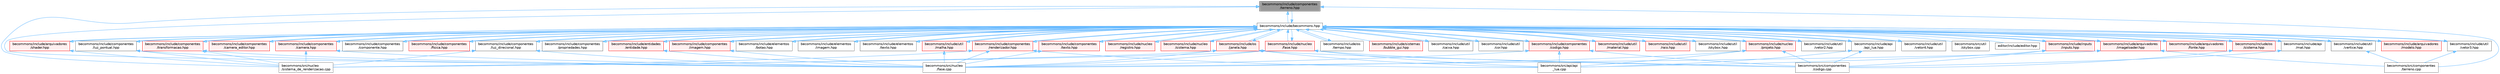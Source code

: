 digraph "becommons/include/componentes/terreno.hpp"
{
 // LATEX_PDF_SIZE
  bgcolor="transparent";
  edge [fontname=Helvetica,fontsize=10,labelfontname=Helvetica,labelfontsize=10];
  node [fontname=Helvetica,fontsize=10,shape=box,height=0.2,width=0.4];
  Node1 [id="Node000001",label="becommons/include/componentes\l/terreno.hpp",height=0.2,width=0.4,color="gray40", fillcolor="grey60", style="filled", fontcolor="black",tooltip=" "];
  Node1 -> Node2 [id="edge1_Node000001_Node000002",dir="back",color="steelblue1",style="solid",tooltip=" "];
  Node2 [id="Node000002",label="becommons/include/becommons.hpp",height=0.2,width=0.4,color="grey40", fillcolor="white", style="filled",URL="$becommons_8hpp.html",tooltip=" "];
  Node2 -> Node3 [id="edge2_Node000002_Node000003",dir="back",color="steelblue1",style="solid",tooltip=" "];
  Node3 [id="Node000003",label="becommons/include/api\l/api_lua.hpp",height=0.2,width=0.4,color="grey40", fillcolor="white", style="filled",URL="$api__lua_8hpp.html",tooltip="Gerencia a configuração do luabridge para api lua."];
  Node3 -> Node2 [id="edge3_Node000003_Node000002",dir="back",color="steelblue1",style="solid",tooltip=" "];
  Node3 -> Node4 [id="edge4_Node000003_Node000004",dir="back",color="steelblue1",style="solid",tooltip=" "];
  Node4 [id="Node000004",label="becommons/src/api/api\l_lua.cpp",height=0.2,width=0.4,color="grey40", fillcolor="white", style="filled",URL="$api__lua_8cpp.html",tooltip=" "];
  Node3 -> Node5 [id="edge5_Node000003_Node000005",dir="back",color="steelblue1",style="solid",tooltip=" "];
  Node5 [id="Node000005",label="becommons/src/componentes\l/codigo.cpp",height=0.2,width=0.4,color="grey40", fillcolor="white", style="filled",URL="$codigo_8cpp.html",tooltip=" "];
  Node2 -> Node6 [id="edge6_Node000002_Node000006",dir="back",color="steelblue1",style="solid",tooltip=" "];
  Node6 [id="Node000006",label="becommons/include/api\l/mat.hpp",height=0.2,width=0.4,color="grey40", fillcolor="white", style="filled",URL="$mat_8hpp.html",tooltip="Gerencia funçoes matemáticas."];
  Node6 -> Node2 [id="edge7_Node000006_Node000002",dir="back",color="steelblue1",style="solid",tooltip=" "];
  Node6 -> Node5 [id="edge8_Node000006_Node000005",dir="back",color="steelblue1",style="solid",tooltip=" "];
  Node2 -> Node7 [id="edge9_Node000002_Node000007",dir="back",color="steelblue1",style="solid",tooltip=" "];
  Node7 [id="Node000007",label="becommons/include/arquivadores\l/fonte.hpp",height=0.2,width=0.4,color="red", fillcolor="#FFF0F0", style="filled",URL="$fonte_8hpp.html",tooltip="Define estruturas básicas para renderização de textos."];
  Node7 -> Node2 [id="edge10_Node000007_Node000002",dir="back",color="steelblue1",style="solid",tooltip=" "];
  Node2 -> Node11 [id="edge11_Node000002_Node000011",dir="back",color="steelblue1",style="solid",tooltip=" "];
  Node11 [id="Node000011",label="becommons/include/arquivadores\l/imageloader.hpp",height=0.2,width=0.4,color="red", fillcolor="#FFF0F0", style="filled",URL="$imageloader_8hpp.html",tooltip="Gerencia as imagems/texturas carregadas na engine."];
  Node11 -> Node2 [id="edge12_Node000011_Node000002",dir="back",color="steelblue1",style="solid",tooltip=" "];
  Node11 -> Node14 [id="edge13_Node000011_Node000014",dir="back",color="steelblue1",style="solid",tooltip=" "];
  Node14 [id="Node000014",label="becommons/src/componentes\l/terreno.cpp",height=0.2,width=0.4,color="grey40", fillcolor="white", style="filled",URL="$terreno_8cpp.html",tooltip=" "];
  Node11 -> Node15 [id="edge14_Node000011_Node000015",dir="back",color="steelblue1",style="solid",tooltip=" "];
  Node15 [id="Node000015",label="becommons/src/nucleo\l/fase.cpp",height=0.2,width=0.4,color="grey40", fillcolor="white", style="filled",URL="$fase_8cpp.html",tooltip=" "];
  Node2 -> Node16 [id="edge15_Node000002_Node000016",dir="back",color="steelblue1",style="solid",tooltip=" "];
  Node16 [id="Node000016",label="becommons/include/arquivadores\l/modelo.hpp",height=0.2,width=0.4,color="red", fillcolor="#FFF0F0", style="filled",URL="$modelo_8hpp.html",tooltip="Carrega um modelo usando a biblioteca assimp com base em um diretório."];
  Node16 -> Node2 [id="edge16_Node000016_Node000002",dir="back",color="steelblue1",style="solid",tooltip=" "];
  Node2 -> Node17 [id="edge17_Node000002_Node000017",dir="back",color="steelblue1",style="solid",tooltip=" "];
  Node17 [id="Node000017",label="becommons/include/arquivadores\l/shader.hpp",height=0.2,width=0.4,color="red", fillcolor="#FFF0F0", style="filled",URL="$shader_8hpp.html",tooltip="Gerencia os shaders GLSL."];
  Node17 -> Node2 [id="edge18_Node000017_Node000002",dir="back",color="steelblue1",style="solid",tooltip=" "];
  Node17 -> Node22 [id="edge19_Node000017_Node000022",dir="back",color="steelblue1",style="solid",tooltip=" "];
  Node22 [id="Node000022",label="becommons/src/nucleo\l/sistema_de_renderizacao.cpp",height=0.2,width=0.4,color="grey40", fillcolor="white", style="filled",URL="$sistema__de__renderizacao_8cpp.html",tooltip=" "];
  Node2 -> Node23 [id="edge20_Node000002_Node000023",dir="back",color="steelblue1",style="solid",tooltip=" "];
  Node23 [id="Node000023",label="becommons/include/componentes\l/camera.hpp",height=0.2,width=0.4,color="red", fillcolor="#FFF0F0", style="filled",URL="$camera_8hpp.html",tooltip="Estrutura básica de câmera."];
  Node23 -> Node2 [id="edge21_Node000023_Node000002",dir="back",color="steelblue1",style="solid",tooltip=" "];
  Node23 -> Node15 [id="edge22_Node000023_Node000015",dir="back",color="steelblue1",style="solid",tooltip=" "];
  Node23 -> Node22 [id="edge23_Node000023_Node000022",dir="back",color="steelblue1",style="solid",tooltip=" "];
  Node2 -> Node26 [id="edge24_Node000002_Node000026",dir="back",color="steelblue1",style="solid",tooltip=" "];
  Node26 [id="Node000026",label="becommons/include/componentes\l/camera_editor.hpp",height=0.2,width=0.4,color="red", fillcolor="#FFF0F0", style="filled",URL="$camera__editor_8hpp.html",tooltip=" "];
  Node26 -> Node2 [id="edge25_Node000026_Node000002",dir="back",color="steelblue1",style="solid",tooltip=" "];
  Node2 -> Node31 [id="edge26_Node000002_Node000031",dir="back",color="steelblue1",style="solid",tooltip=" "];
  Node31 [id="Node000031",label="becommons/include/componentes\l/codigo.hpp",height=0.2,width=0.4,color="red", fillcolor="#FFF0F0", style="filled",URL="$codigo_8hpp.html",tooltip="Componente de código para entidades ECS."];
  Node31 -> Node2 [id="edge27_Node000031_Node000002",dir="back",color="steelblue1",style="solid",tooltip=" "];
  Node31 -> Node4 [id="edge28_Node000031_Node000004",dir="back",color="steelblue1",style="solid",tooltip=" "];
  Node31 -> Node5 [id="edge29_Node000031_Node000005",dir="back",color="steelblue1",style="solid",tooltip=" "];
  Node31 -> Node15 [id="edge30_Node000031_Node000015",dir="back",color="steelblue1",style="solid",tooltip=" "];
  Node2 -> Node33 [id="edge31_Node000002_Node000033",dir="back",color="steelblue1",style="solid",tooltip=" "];
  Node33 [id="Node000033",label="becommons/include/componentes\l/componente.hpp",height=0.2,width=0.4,color="grey40", fillcolor="white", style="filled",URL="$componente_8hpp.html",tooltip="Estrutura base para componetes."];
  Node33 -> Node2 [id="edge32_Node000033_Node000002",dir="back",color="steelblue1",style="solid",tooltip=" "];
  Node2 -> Node34 [id="edge33_Node000002_Node000034",dir="back",color="steelblue1",style="solid",tooltip=" "];
  Node34 [id="Node000034",label="becommons/include/componentes\l/fisica.hpp",height=0.2,width=0.4,color="red", fillcolor="#FFF0F0", style="filled",URL="$fisica_8hpp.html",tooltip="Componente de física para entidades ECS."];
  Node34 -> Node2 [id="edge34_Node000034_Node000002",dir="back",color="steelblue1",style="solid",tooltip=" "];
  Node2 -> Node37 [id="edge35_Node000002_Node000037",dir="back",color="steelblue1",style="solid",tooltip=" "];
  Node37 [id="Node000037",label="becommons/include/componentes\l/imagem.hpp",height=0.2,width=0.4,color="red", fillcolor="#FFF0F0", style="filled",URL="$componentes_2imagem_8hpp.html",tooltip=" "];
  Node37 -> Node2 [id="edge36_Node000037_Node000002",dir="back",color="steelblue1",style="solid",tooltip=" "];
  Node37 -> Node15 [id="edge37_Node000037_Node000015",dir="back",color="steelblue1",style="solid",tooltip=" "];
  Node2 -> Node38 [id="edge38_Node000002_Node000038",dir="back",color="steelblue1",style="solid",tooltip=" "];
  Node38 [id="Node000038",label="becommons/include/componentes\l/luz_direcional.hpp",height=0.2,width=0.4,color="grey40", fillcolor="white", style="filled",URL="$luz__direcional_8hpp.html",tooltip=" "];
  Node38 -> Node2 [id="edge39_Node000038_Node000002",dir="back",color="steelblue1",style="solid",tooltip=" "];
  Node38 -> Node15 [id="edge40_Node000038_Node000015",dir="back",color="steelblue1",style="solid",tooltip=" "];
  Node38 -> Node22 [id="edge41_Node000038_Node000022",dir="back",color="steelblue1",style="solid",tooltip=" "];
  Node2 -> Node39 [id="edge42_Node000002_Node000039",dir="back",color="steelblue1",style="solid",tooltip=" "];
  Node39 [id="Node000039",label="becommons/include/componentes\l/luz_pontual.hpp",height=0.2,width=0.4,color="grey40", fillcolor="white", style="filled",URL="$luz__pontual_8hpp.html",tooltip=" "];
  Node39 -> Node2 [id="edge43_Node000039_Node000002",dir="back",color="steelblue1",style="solid",tooltip=" "];
  Node39 -> Node15 [id="edge44_Node000039_Node000015",dir="back",color="steelblue1",style="solid",tooltip=" "];
  Node39 -> Node22 [id="edge45_Node000039_Node000022",dir="back",color="steelblue1",style="solid",tooltip=" "];
  Node2 -> Node40 [id="edge46_Node000002_Node000040",dir="back",color="steelblue1",style="solid",tooltip=" "];
  Node40 [id="Node000040",label="becommons/include/componentes\l/propriedades.hpp",height=0.2,width=0.4,color="grey40", fillcolor="white", style="filled",URL="$propriedades_8hpp.html",tooltip=" "];
  Node40 -> Node2 [id="edge47_Node000040_Node000002",dir="back",color="steelblue1",style="solid",tooltip=" "];
  Node2 -> Node41 [id="edge48_Node000002_Node000041",dir="back",color="steelblue1",style="solid",tooltip=" "];
  Node41 [id="Node000041",label="becommons/include/componentes\l/renderizador.hpp",height=0.2,width=0.4,color="red", fillcolor="#FFF0F0", style="filled",URL="$renderizador_8hpp.html",tooltip=" "];
  Node41 -> Node2 [id="edge49_Node000041_Node000002",dir="back",color="steelblue1",style="solid",tooltip=" "];
  Node41 -> Node4 [id="edge50_Node000041_Node000004",dir="back",color="steelblue1",style="solid",tooltip=" "];
  Node41 -> Node15 [id="edge51_Node000041_Node000015",dir="back",color="steelblue1",style="solid",tooltip=" "];
  Node41 -> Node22 [id="edge52_Node000041_Node000022",dir="back",color="steelblue1",style="solid",tooltip=" "];
  Node2 -> Node1 [id="edge53_Node000002_Node000001",dir="back",color="steelblue1",style="solid",tooltip=" "];
  Node2 -> Node42 [id="edge54_Node000002_Node000042",dir="back",color="steelblue1",style="solid",tooltip=" "];
  Node42 [id="Node000042",label="becommons/include/componentes\l/texto.hpp",height=0.2,width=0.4,color="red", fillcolor="#FFF0F0", style="filled",URL="$componentes_2texto_8hpp.html",tooltip=" "];
  Node42 -> Node2 [id="edge55_Node000042_Node000002",dir="back",color="steelblue1",style="solid",tooltip=" "];
  Node42 -> Node15 [id="edge56_Node000042_Node000015",dir="back",color="steelblue1",style="solid",tooltip=" "];
  Node2 -> Node43 [id="edge57_Node000002_Node000043",dir="back",color="steelblue1",style="solid",tooltip=" "];
  Node43 [id="Node000043",label="becommons/include/componentes\l/transformacao.hpp",height=0.2,width=0.4,color="red", fillcolor="#FFF0F0", style="filled",URL="$transformacao_8hpp.html",tooltip="Calcula a mtriz de modelo para um objeto 3d qualquer."];
  Node43 -> Node2 [id="edge58_Node000043_Node000002",dir="back",color="steelblue1",style="solid",tooltip=" "];
  Node43 -> Node15 [id="edge59_Node000043_Node000015",dir="back",color="steelblue1",style="solid",tooltip=" "];
  Node43 -> Node22 [id="edge60_Node000043_Node000022",dir="back",color="steelblue1",style="solid",tooltip=" "];
  Node2 -> Node45 [id="edge61_Node000002_Node000045",dir="back",color="steelblue1",style="solid",tooltip=" "];
  Node45 [id="Node000045",label="becommons/include/elementos\l/botao.hpp",height=0.2,width=0.4,color="grey40", fillcolor="white", style="filled",URL="$botao_8hpp.html",tooltip=" "];
  Node45 -> Node2 [id="edge62_Node000045_Node000002",dir="back",color="steelblue1",style="solid",tooltip=" "];
  Node2 -> Node46 [id="edge63_Node000002_Node000046",dir="back",color="steelblue1",style="solid",tooltip=" "];
  Node46 [id="Node000046",label="becommons/include/elementos\l/imagem.hpp",height=0.2,width=0.4,color="grey40", fillcolor="white", style="filled",URL="$elementos_2imagem_8hpp.html",tooltip="Gerencia a configuração do luabridge para api lua."];
  Node46 -> Node2 [id="edge64_Node000046_Node000002",dir="back",color="steelblue1",style="solid",tooltip=" "];
  Node2 -> Node47 [id="edge65_Node000002_Node000047",dir="back",color="steelblue1",style="solid",tooltip=" "];
  Node47 [id="Node000047",label="becommons/include/elementos\l/texto.hpp",height=0.2,width=0.4,color="grey40", fillcolor="white", style="filled",URL="$elementos_2texto_8hpp.html",tooltip=" "];
  Node47 -> Node2 [id="edge66_Node000047_Node000002",dir="back",color="steelblue1",style="solid",tooltip=" "];
  Node2 -> Node48 [id="edge67_Node000002_Node000048",dir="back",color="steelblue1",style="solid",tooltip=" "];
  Node48 [id="Node000048",label="becommons/include/entidades\l/entidade.hpp",height=0.2,width=0.4,color="red", fillcolor="#FFF0F0", style="filled",URL="$entidade_8hpp.html",tooltip="Inclusoes e defini��es relacionadas � entidade."];
  Node48 -> Node2 [id="edge68_Node000048_Node000002",dir="back",color="steelblue1",style="solid",tooltip=" "];
  Node48 -> Node15 [id="edge69_Node000048_Node000015",dir="back",color="steelblue1",style="solid",tooltip=" "];
  Node2 -> Node49 [id="edge70_Node000002_Node000049",dir="back",color="steelblue1",style="solid",tooltip=" "];
  Node49 [id="Node000049",label="becommons/include/inputs\l/inputs.hpp",height=0.2,width=0.4,color="red", fillcolor="#FFF0F0", style="filled",URL="$inputs_8hpp.html",tooltip=" "];
  Node49 -> Node2 [id="edge71_Node000049_Node000002",dir="back",color="steelblue1",style="solid",tooltip=" "];
  Node49 -> Node4 [id="edge72_Node000049_Node000004",dir="back",color="steelblue1",style="solid",tooltip=" "];
  Node49 -> Node5 [id="edge73_Node000049_Node000005",dir="back",color="steelblue1",style="solid",tooltip=" "];
  Node2 -> Node51 [id="edge74_Node000002_Node000051",dir="back",color="steelblue1",style="solid",tooltip=" "];
  Node51 [id="Node000051",label="becommons/include/nucleo\l/fase.hpp",height=0.2,width=0.4,color="red", fillcolor="#FFF0F0", style="filled",URL="$fase_8hpp.html",tooltip="Gerencia sistemas numa fase."];
  Node51 -> Node2 [id="edge75_Node000051_Node000002",dir="back",color="steelblue1",style="solid",tooltip=" "];
  Node51 -> Node4 [id="edge76_Node000051_Node000004",dir="back",color="steelblue1",style="solid",tooltip=" "];
  Node51 -> Node5 [id="edge77_Node000051_Node000005",dir="back",color="steelblue1",style="solid",tooltip=" "];
  Node51 -> Node15 [id="edge78_Node000051_Node000015",dir="back",color="steelblue1",style="solid",tooltip=" "];
  Node51 -> Node22 [id="edge79_Node000051_Node000022",dir="back",color="steelblue1",style="solid",tooltip=" "];
  Node2 -> Node53 [id="edge80_Node000002_Node000053",dir="back",color="steelblue1",style="solid",tooltip=" "];
  Node53 [id="Node000053",label="becommons/include/nucleo\l/projeto.hpp",height=0.2,width=0.4,color="red", fillcolor="#FFF0F0", style="filled",URL="$projeto_8hpp.html",tooltip="Gerencia configurações do projeto."];
  Node53 -> Node2 [id="edge81_Node000053_Node000002",dir="back",color="steelblue1",style="solid",tooltip=" "];
  Node53 -> Node4 [id="edge82_Node000053_Node000004",dir="back",color="steelblue1",style="solid",tooltip=" "];
  Node53 -> Node5 [id="edge83_Node000053_Node000005",dir="back",color="steelblue1",style="solid",tooltip=" "];
  Node53 -> Node15 [id="edge84_Node000053_Node000015",dir="back",color="steelblue1",style="solid",tooltip=" "];
  Node2 -> Node55 [id="edge85_Node000002_Node000055",dir="back",color="steelblue1",style="solid",tooltip=" "];
  Node55 [id="Node000055",label="becommons/include/nucleo\l/registro.hpp",height=0.2,width=0.4,color="red", fillcolor="#FFF0F0", style="filled",URL="$registro_8hpp.html",tooltip="Inclusoes e definições relacionadas à registro."];
  Node55 -> Node2 [id="edge86_Node000055_Node000002",dir="back",color="steelblue1",style="solid",tooltip=" "];
  Node2 -> Node56 [id="edge87_Node000002_Node000056",dir="back",color="steelblue1",style="solid",tooltip=" "];
  Node56 [id="Node000056",label="becommons/include/nucleo\l/sistema.hpp",height=0.2,width=0.4,color="red", fillcolor="#FFF0F0", style="filled",URL="$nucleo_2sistema_8hpp.html",tooltip=" "];
  Node56 -> Node2 [id="edge88_Node000056_Node000002",dir="back",color="steelblue1",style="solid",tooltip=" "];
  Node2 -> Node59 [id="edge89_Node000002_Node000059",dir="back",color="steelblue1",style="solid",tooltip=" "];
  Node59 [id="Node000059",label="becommons/include/os\l/janela.hpp",height=0.2,width=0.4,color="red", fillcolor="#FFF0F0", style="filled",URL="$janela_8hpp.html",tooltip="Inicia e gerencia janela glfw."];
  Node59 -> Node2 [id="edge90_Node000059_Node000002",dir="back",color="steelblue1",style="solid",tooltip=" "];
  Node59 -> Node4 [id="edge91_Node000059_Node000004",dir="back",color="steelblue1",style="solid",tooltip=" "];
  Node59 -> Node5 [id="edge92_Node000059_Node000005",dir="back",color="steelblue1",style="solid",tooltip=" "];
  Node59 -> Node15 [id="edge93_Node000059_Node000015",dir="back",color="steelblue1",style="solid",tooltip=" "];
  Node59 -> Node22 [id="edge94_Node000059_Node000022",dir="back",color="steelblue1",style="solid",tooltip=" "];
  Node2 -> Node61 [id="edge95_Node000002_Node000061",dir="back",color="steelblue1",style="solid",tooltip=" "];
  Node61 [id="Node000061",label="becommons/include/os\l/sistema.hpp",height=0.2,width=0.4,color="red", fillcolor="#FFF0F0", style="filled",URL="$os_2sistema_8hpp.html",tooltip="funçoes do sistema"];
  Node61 -> Node2 [id="edge96_Node000061_Node000002",dir="back",color="steelblue1",style="solid",tooltip=" "];
  Node61 -> Node5 [id="edge97_Node000061_Node000005",dir="back",color="steelblue1",style="solid",tooltip=" "];
  Node2 -> Node62 [id="edge98_Node000002_Node000062",dir="back",color="steelblue1",style="solid",tooltip=" "];
  Node62 [id="Node000062",label="becommons/include/os\l/tempo.hpp",height=0.2,width=0.4,color="grey40", fillcolor="white", style="filled",URL="$tempo_8hpp.html",tooltip="Inicia e gerencia o tempo."];
  Node62 -> Node2 [id="edge99_Node000062_Node000002",dir="back",color="steelblue1",style="solid",tooltip=" "];
  Node2 -> Node63 [id="edge100_Node000002_Node000063",dir="back",color="steelblue1",style="solid",tooltip=" "];
  Node63 [id="Node000063",label="becommons/include/sistemas\l/bubble_gui.hpp",height=0.2,width=0.4,color="red", fillcolor="#FFF0F0", style="filled",URL="$bubble__gui_8hpp.html",tooltip=" "];
  Node2 -> Node64 [id="edge101_Node000002_Node000064",dir="back",color="steelblue1",style="solid",tooltip=" "];
  Node64 [id="Node000064",label="becommons/include/util\l/caixa.hpp",height=0.2,width=0.4,color="grey40", fillcolor="white", style="filled",URL="$caixa_8hpp.html",tooltip=" "];
  Node64 -> Node2 [id="edge102_Node000064_Node000002",dir="back",color="steelblue1",style="solid",tooltip=" "];
  Node2 -> Node65 [id="edge103_Node000002_Node000065",dir="back",color="steelblue1",style="solid",tooltip=" "];
  Node65 [id="Node000065",label="becommons/include/util\l/cor.hpp",height=0.2,width=0.4,color="grey40", fillcolor="white", style="filled",URL="$cor_8hpp.html",tooltip=" "];
  Node65 -> Node2 [id="edge104_Node000065_Node000002",dir="back",color="steelblue1",style="solid",tooltip=" "];
  Node2 -> Node66 [id="edge105_Node000002_Node000066",dir="back",color="steelblue1",style="solid",tooltip=" "];
  Node66 [id="Node000066",label="becommons/include/util\l/malha.hpp",height=0.2,width=0.4,color="red", fillcolor="#FFF0F0", style="filled",URL="$malha_8hpp.html",tooltip=" "];
  Node66 -> Node2 [id="edge106_Node000066_Node000002",dir="back",color="steelblue1",style="solid",tooltip=" "];
  Node66 -> Node15 [id="edge107_Node000066_Node000015",dir="back",color="steelblue1",style="solid",tooltip=" "];
  Node2 -> Node68 [id="edge108_Node000002_Node000068",dir="back",color="steelblue1",style="solid",tooltip=" "];
  Node68 [id="Node000068",label="becommons/include/util\l/material.hpp",height=0.2,width=0.4,color="red", fillcolor="#FFF0F0", style="filled",URL="$material_8hpp.html",tooltip=" "];
  Node68 -> Node2 [id="edge109_Node000068_Node000002",dir="back",color="steelblue1",style="solid",tooltip=" "];
  Node2 -> Node69 [id="edge110_Node000002_Node000069",dir="back",color="steelblue1",style="solid",tooltip=" "];
  Node69 [id="Node000069",label="becommons/include/util\l/raio.hpp",height=0.2,width=0.4,color="red", fillcolor="#FFF0F0", style="filled",URL="$raio_8hpp.html",tooltip=" "];
  Node69 -> Node2 [id="edge111_Node000069_Node000002",dir="back",color="steelblue1",style="solid",tooltip=" "];
  Node2 -> Node70 [id="edge112_Node000002_Node000070",dir="back",color="steelblue1",style="solid",tooltip=" "];
  Node70 [id="Node000070",label="becommons/include/util\l/skybox.hpp",height=0.2,width=0.4,color="grey40", fillcolor="white", style="filled",URL="$skybox_8hpp.html",tooltip=" "];
  Node70 -> Node2 [id="edge113_Node000070_Node000002",dir="back",color="steelblue1",style="solid",tooltip=" "];
  Node2 -> Node71 [id="edge114_Node000002_Node000071",dir="back",color="steelblue1",style="solid",tooltip=" "];
  Node71 [id="Node000071",label="becommons/include/util\l/vertice.hpp",height=0.2,width=0.4,color="grey40", fillcolor="white", style="filled",URL="$vertice_8hpp.html",tooltip=" "];
  Node71 -> Node2 [id="edge115_Node000071_Node000002",dir="back",color="steelblue1",style="solid",tooltip=" "];
  Node71 -> Node14 [id="edge116_Node000071_Node000014",dir="back",color="steelblue1",style="solid",tooltip=" "];
  Node2 -> Node72 [id="edge117_Node000002_Node000072",dir="back",color="steelblue1",style="solid",tooltip=" "];
  Node72 [id="Node000072",label="becommons/include/util\l/vetor2.hpp",height=0.2,width=0.4,color="grey40", fillcolor="white", style="filled",URL="$vetor2_8hpp.html",tooltip=" "];
  Node72 -> Node2 [id="edge118_Node000072_Node000002",dir="back",color="steelblue1",style="solid",tooltip=" "];
  Node2 -> Node73 [id="edge119_Node000002_Node000073",dir="back",color="steelblue1",style="solid",tooltip=" "];
  Node73 [id="Node000073",label="becommons/include/util\l/vetor3.hpp",height=0.2,width=0.4,color="grey40", fillcolor="white", style="filled",URL="$vetor3_8hpp.html",tooltip=" "];
  Node73 -> Node2 [id="edge120_Node000073_Node000002",dir="back",color="steelblue1",style="solid",tooltip=" "];
  Node73 -> Node14 [id="edge121_Node000073_Node000014",dir="back",color="steelblue1",style="solid",tooltip=" "];
  Node2 -> Node74 [id="edge122_Node000002_Node000074",dir="back",color="steelblue1",style="solid",tooltip=" "];
  Node74 [id="Node000074",label="becommons/include/util\l/vetor4.hpp",height=0.2,width=0.4,color="grey40", fillcolor="white", style="filled",URL="$vetor4_8hpp.html",tooltip=" "];
  Node74 -> Node2 [id="edge123_Node000074_Node000002",dir="back",color="steelblue1",style="solid",tooltip=" "];
  Node2 -> Node75 [id="edge124_Node000002_Node000075",dir="back",color="steelblue1",style="solid",tooltip=" "];
  Node75 [id="Node000075",label="becommons/src/util\l/skybox.cpp",height=0.2,width=0.4,color="grey40", fillcolor="white", style="filled",URL="$skybox_8cpp.html",tooltip=" "];
  Node2 -> Node29 [id="edge125_Node000002_Node000029",dir="back",color="steelblue1",style="solid",tooltip=" "];
  Node29 [id="Node000029",label="editor/include/editor.hpp",height=0.2,width=0.4,color="grey40", fillcolor="white", style="filled",URL="$editor_8hpp.html",tooltip=" "];
  Node1 -> Node14 [id="edge126_Node000001_Node000014",dir="back",color="steelblue1",style="solid",tooltip=" "];
  Node1 -> Node15 [id="edge127_Node000001_Node000015",dir="back",color="steelblue1",style="solid",tooltip=" "];
  Node1 -> Node22 [id="edge128_Node000001_Node000022",dir="back",color="steelblue1",style="solid",tooltip=" "];
}
